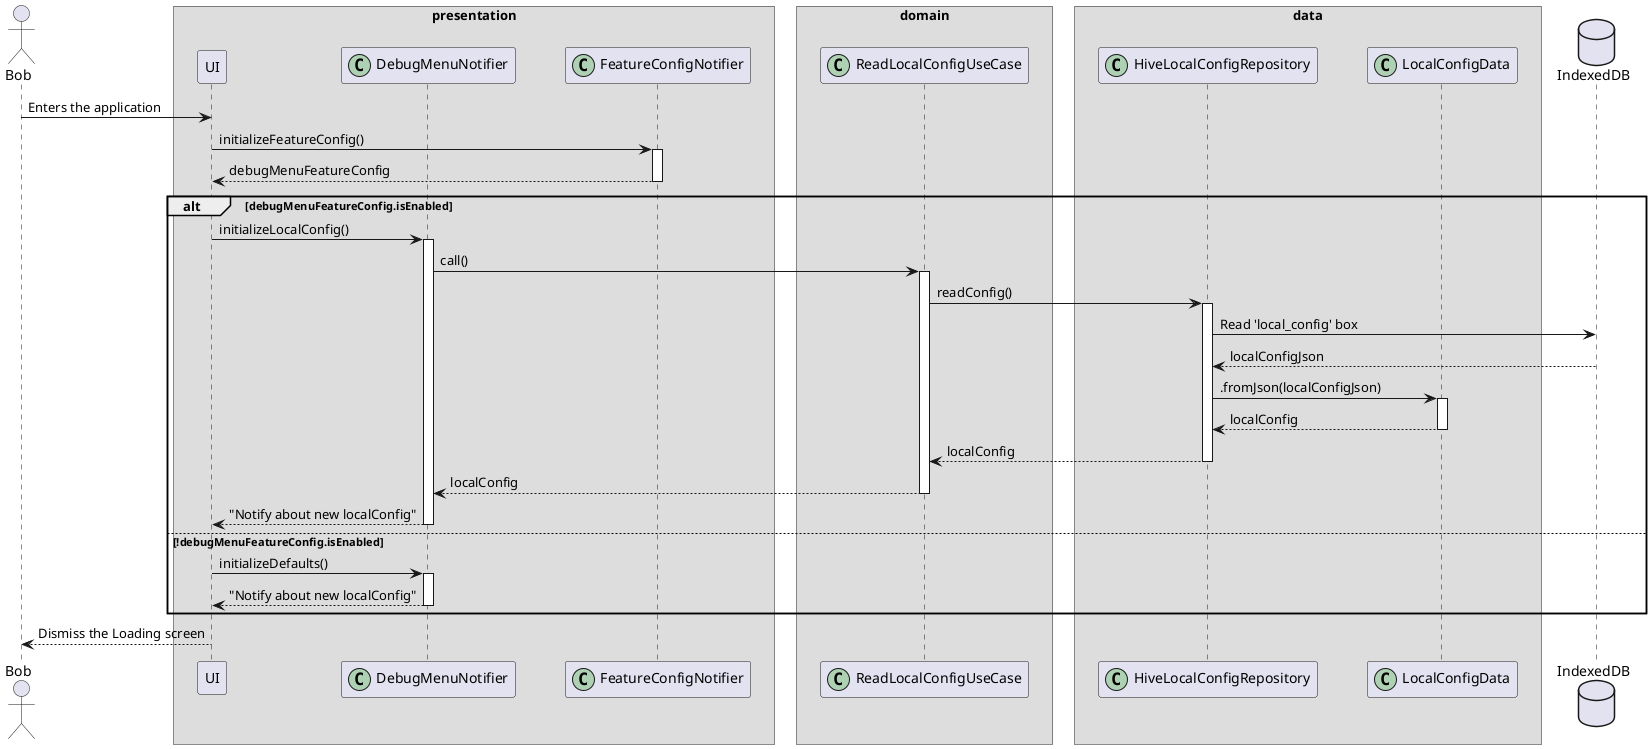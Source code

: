 @startuml debug_menu_read_config_sequence_diagram

skinparam ParticipantPadding 20
skinparam BoxPadding 10

actor Bob

box "presentation"
    participant UI
    participant DebugMenuNotifier << (C,#ADD1B2) >>
    participant FeatureConfigNotifier << (C,#ADD1B2) >>
end box

box "domain"
    participant ReadLocalConfigUseCase << (C,#ADD1B2) >>
end box

box "data"
    participant HiveLocalConfigRepository << (C,#ADD1B2) >>
    participant LocalConfigData << (C,#ADD1B2) >>
end box

database "IndexedDB" as DB

Bob -> UI : Enters the application
UI -> FeatureConfigNotifier : initializeFeatureConfig()
activate FeatureConfigNotifier

FeatureConfigNotifier --> UI : debugMenuFeatureConfig
deactivate FeatureConfigNotifier

alt debugMenuFeatureConfig.isEnabled
    UI -> DebugMenuNotifier : initializeLocalConfig()
    activate DebugMenuNotifier
    DebugMenuNotifier -> ReadLocalConfigUseCase : call()
    activate ReadLocalConfigUseCase

    ReadLocalConfigUseCase -> HiveLocalConfigRepository : readConfig()
    activate HiveLocalConfigRepository

    HiveLocalConfigRepository -> DB : Read 'local_config' box
    DB --> HiveLocalConfigRepository : localConfigJson

    HiveLocalConfigRepository -> LocalConfigData : .fromJson(localConfigJson)
    activate LocalConfigData

    return localConfig
    return localConfig
    return localConfig
    return "Notify about new localConfig"

else !debugMenuFeatureConfig.isEnabled
    UI -> DebugMenuNotifier : initializeDefaults()
    activate DebugMenuNotifier
    return "Notify about new localConfig"
end

UI --> Bob : Dismiss the Loading screen

@enduml
